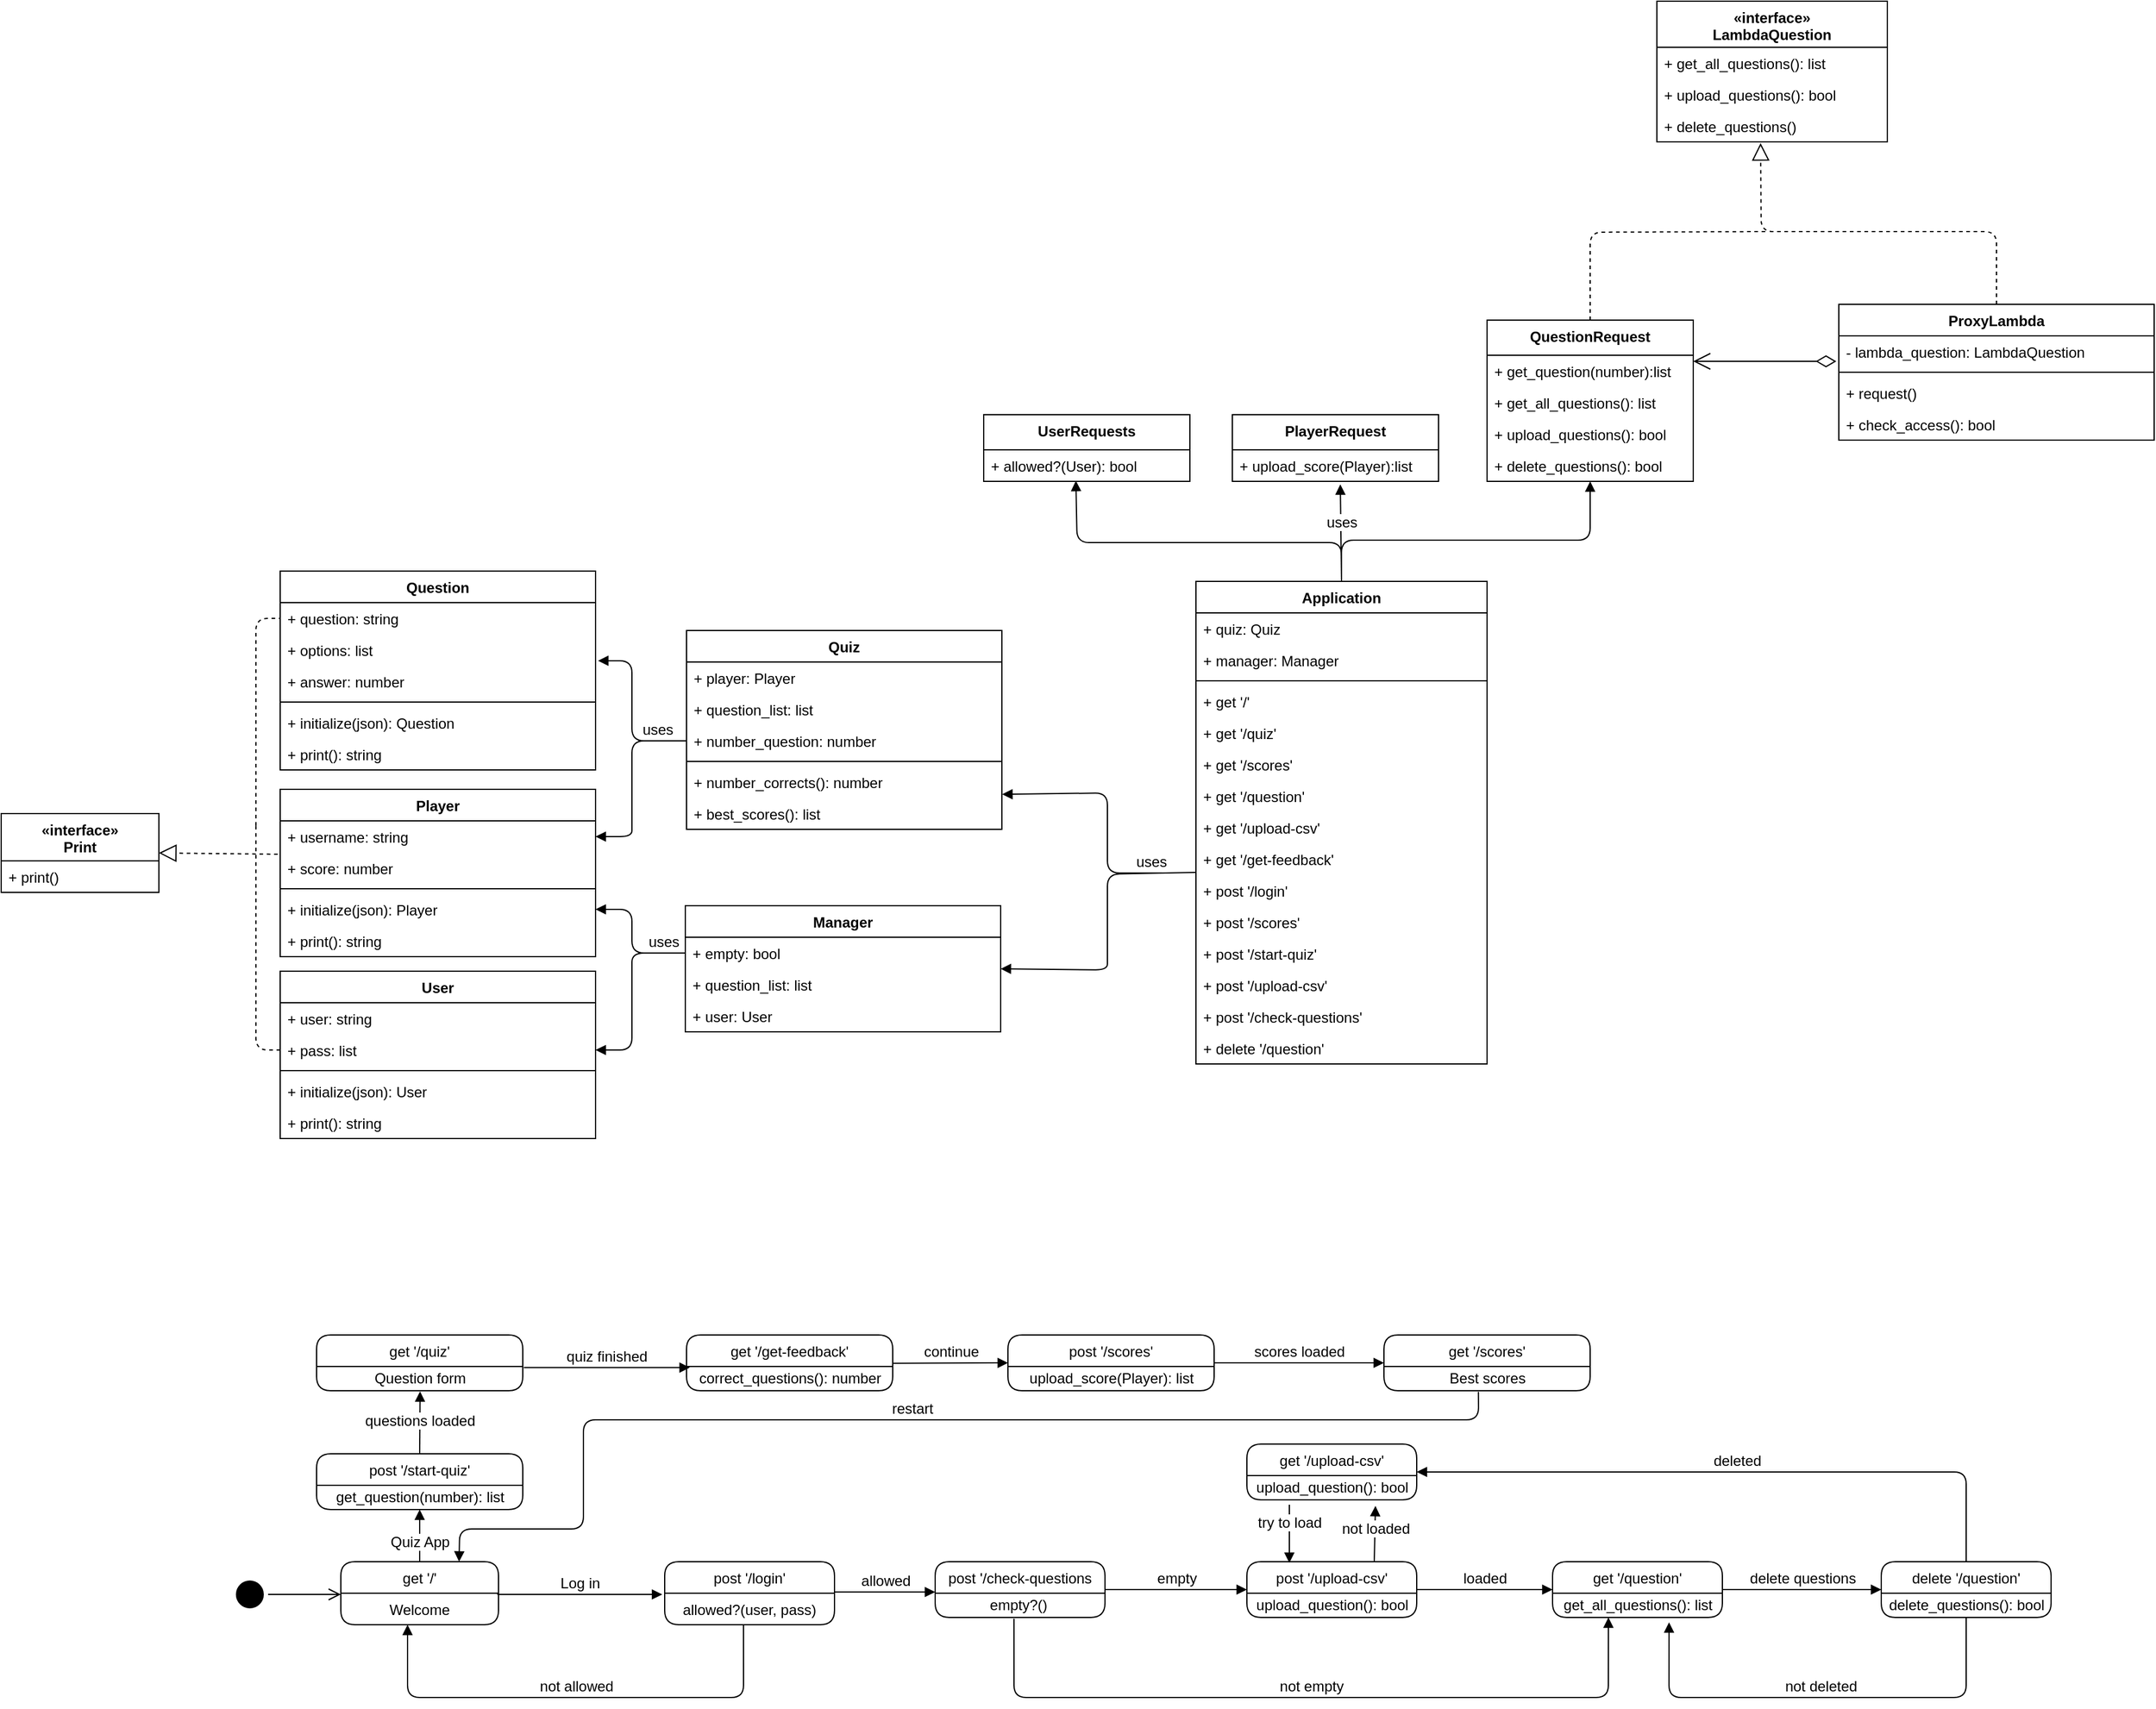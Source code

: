 <mxfile version="13.0.3" type="device"><diagram id="-_boFvUKUnsu9vp5mYl3" name="Page-1"><mxGraphModel dx="1106" dy="1886" grid="1" gridSize="10" guides="1" tooltips="1" connect="1" arrows="1" fold="1" page="1" pageScale="1" pageWidth="1700" pageHeight="1100" math="0" shadow="0"><root><mxCell id="0"/><mxCell id="1" parent="0"/><mxCell id="j40BBaO0-lSrnmw0AqtU-49" value="" style="endArrow=block;dashed=1;endFill=0;endSize=12;html=1;fontSize=12;exitX=-0.008;exitY=1.058;exitDx=0;exitDy=0;entryX=1;entryY=0.5;entryDx=0;entryDy=0;exitPerimeter=0;" parent="1" source="j40BBaO0-lSrnmw0AqtU-28" target="j40BBaO0-lSrnmw0AqtU-42" edge="1"><mxGeometry width="160" relative="1" as="geometry"><mxPoint x="585" y="200" as="sourcePoint"/><mxPoint x="745" y="200" as="targetPoint"/></mxGeometry></mxCell><mxCell id="j40BBaO0-lSrnmw0AqtU-50" value="" style="endArrow=none;dashed=1;html=1;fontSize=12;exitX=0;exitY=0.5;exitDx=0;exitDy=0;" parent="1" source="j40BBaO0-lSrnmw0AqtU-13" edge="1"><mxGeometry width="50" height="50" relative="1" as="geometry"><mxPoint x="410" y="600" as="sourcePoint"/><mxPoint x="410" y="390" as="targetPoint"/><Array as="points"><mxPoint x="410" y="575"/><mxPoint x="410" y="539"/></Array></mxGeometry></mxCell><mxCell id="j40BBaO0-lSrnmw0AqtU-51" value="" style="endArrow=none;dashed=1;html=1;fontSize=12;entryX=0;entryY=0.5;entryDx=0;entryDy=0;" parent="1" target="j40BBaO0-lSrnmw0AqtU-3" edge="1"><mxGeometry width="50" height="50" relative="1" as="geometry"><mxPoint x="410" y="390" as="sourcePoint"/><mxPoint x="715" y="220" as="targetPoint"/><Array as="points"><mxPoint x="410" y="219"/></Array></mxGeometry></mxCell><mxCell id="j40BBaO0-lSrnmw0AqtU-63" value="" style="ellipse;html=1;shape=startState;fillColor=#000000;strokeColor=#000000;rounded=1;fontSize=12;" parent="1" vertex="1"><mxGeometry x="390" y="1009" width="30" height="30" as="geometry"/></mxCell><mxCell id="j40BBaO0-lSrnmw0AqtU-64" value="" style="edgeStyle=orthogonalEdgeStyle;html=1;verticalAlign=bottom;endArrow=open;endSize=8;strokeColor=#000000;fontSize=12;" parent="1" source="j40BBaO0-lSrnmw0AqtU-63" edge="1"><mxGeometry relative="1" as="geometry"><mxPoint x="480" y="1024" as="targetPoint"/></mxGeometry></mxCell><mxCell id="j40BBaO0-lSrnmw0AqtU-67" value="Log in" style="html=1;verticalAlign=bottom;endArrow=block;strokeColor=#000000;fontSize=12;entryX=0;entryY=0.5;entryDx=0;entryDy=0;exitX=0.992;exitY=0.038;exitDx=0;exitDy=0;exitPerimeter=0;" parent="1" source="j40BBaO0-lSrnmw0AqtU-117" edge="1"><mxGeometry width="80" relative="1" as="geometry"><mxPoint x="590" y="1024" as="sourcePoint"/><mxPoint x="745" y="1024" as="targetPoint"/></mxGeometry></mxCell><mxCell id="j40BBaO0-lSrnmw0AqtU-78" value="not allowed" style="html=1;verticalAlign=bottom;endArrow=block;strokeColor=#000000;fontSize=12;exitX=0.464;exitY=1;exitDx=0;exitDy=0;exitPerimeter=0;entryX=0.5;entryY=1;entryDx=0;entryDy=0;" parent="1" source="j40BBaO0-lSrnmw0AqtU-69" edge="1"><mxGeometry width="80" relative="1" as="geometry"><mxPoint x="790" y="1119" as="sourcePoint"/><mxPoint x="535" y="1049" as="targetPoint"/><Array as="points"><mxPoint x="812" y="1109"/><mxPoint x="535" y="1109"/></Array></mxGeometry></mxCell><mxCell id="j40BBaO0-lSrnmw0AqtU-81" value="empty" style="html=1;verticalAlign=bottom;endArrow=block;strokeColor=#000000;fontSize=12;exitX=1;exitY=0.5;exitDx=0;exitDy=0;entryX=0;entryY=0.5;entryDx=0;entryDy=0;" parent="1" source="j40BBaO0-lSrnmw0AqtU-72" target="j40BBaO0-lSrnmw0AqtU-79" edge="1"><mxGeometry width="80" relative="1" as="geometry"><mxPoint x="1057" y="1159" as="sourcePoint"/><mxPoint x="1137" y="1159" as="targetPoint"/></mxGeometry></mxCell><mxCell id="j40BBaO0-lSrnmw0AqtU-107" value="" style="endArrow=open;html=1;endSize=12;startArrow=diamondThin;startSize=14;startFill=0;edgeStyle=orthogonalEdgeStyle;align=left;verticalAlign=bottom;strokeColor=#000000;fontSize=12;exitX=-0.008;exitY=0.808;exitDx=0;exitDy=0;exitPerimeter=0;" parent="1" source="j40BBaO0-lSrnmw0AqtU-109" edge="1"><mxGeometry x="-1" y="3" relative="1" as="geometry"><mxPoint x="1746.04" y="8.01" as="sourcePoint"/><mxPoint x="1595" y="7" as="targetPoint"/></mxGeometry></mxCell><mxCell id="j40BBaO0-lSrnmw0AqtU-113" value="" style="endArrow=block;dashed=1;endFill=0;endSize=12;html=1;strokeColor=#000000;fontSize=12;exitX=0.5;exitY=0;exitDx=0;exitDy=0;entryX=0.45;entryY=1.038;entryDx=0;entryDy=0;entryPerimeter=0;" parent="1" source="j40BBaO0-lSrnmw0AqtU-108" target="j40BBaO0-lSrnmw0AqtU-88" edge="1"><mxGeometry width="160" relative="1" as="geometry"><mxPoint x="1595" y="-170" as="sourcePoint"/><mxPoint x="1755" y="-170" as="targetPoint"/><Array as="points"><mxPoint x="1845" y="-100"/><mxPoint x="1651" y="-100"/></Array></mxGeometry></mxCell><mxCell id="j40BBaO0-lSrnmw0AqtU-114" value="" style="endArrow=none;dashed=1;html=1;strokeColor=#000000;fontSize=12;exitX=0.5;exitY=0;exitDx=0;exitDy=0;" parent="1" source="j40BBaO0-lSrnmw0AqtU-89" edge="1"><mxGeometry width="50" height="50" relative="1" as="geometry"><mxPoint x="1495" y="-46.5" as="sourcePoint"/><mxPoint x="1655" y="-100" as="targetPoint"/><Array as="points"><mxPoint x="1510" y="-99.5"/></Array></mxGeometry></mxCell><mxCell id="j40BBaO0-lSrnmw0AqtU-123" value="loaded" style="html=1;verticalAlign=bottom;endArrow=block;strokeColor=#000000;fontSize=12;exitX=1;exitY=0.5;exitDx=0;exitDy=0;entryX=0;entryY=0.5;entryDx=0;entryDy=0;" parent="1" source="j40BBaO0-lSrnmw0AqtU-79" target="j40BBaO0-lSrnmw0AqtU-124" edge="1"><mxGeometry width="80" relative="1" as="geometry"><mxPoint x="1397" y="1029" as="sourcePoint"/><mxPoint x="1477" y="1024" as="targetPoint"/></mxGeometry></mxCell><mxCell id="j40BBaO0-lSrnmw0AqtU-126" value="not empty" style="html=1;verticalAlign=bottom;endArrow=block;strokeColor=#000000;fontSize=12;exitX=0.464;exitY=1.05;exitDx=0;exitDy=0;exitPerimeter=0;entryX=0.329;entryY=1;entryDx=0;entryDy=0;entryPerimeter=0;" parent="1" source="j40BBaO0-lSrnmw0AqtU-77" target="j40BBaO0-lSrnmw0AqtU-125" edge="1"><mxGeometry width="80" relative="1" as="geometry"><mxPoint x="1117" y="1149" as="sourcePoint"/><mxPoint x="1197" y="1149" as="targetPoint"/><Array as="points"><mxPoint x="1035" y="1109"/><mxPoint x="1525" y="1109"/></Array></mxGeometry></mxCell><mxCell id="j40BBaO0-lSrnmw0AqtU-131" value="not loaded" style="html=1;verticalAlign=bottom;endArrow=block;strokeColor=#000000;fontSize=12;exitX=0.75;exitY=0;exitDx=0;exitDy=0;entryX=0.757;entryY=1.2;entryDx=0;entryDy=0;entryPerimeter=0;" parent="1" source="j40BBaO0-lSrnmw0AqtU-79" edge="1"><mxGeometry x="-0.217" y="-1" width="80" relative="1" as="geometry"><mxPoint x="1380" y="969" as="sourcePoint"/><mxPoint x="1332.98" y="951" as="targetPoint"/><mxPoint as="offset"/></mxGeometry></mxCell><mxCell id="j40BBaO0-lSrnmw0AqtU-132" value="try to load" style="html=1;verticalAlign=bottom;endArrow=block;strokeColor=#000000;fontSize=12;entryX=0.25;entryY=0;entryDx=0;entryDy=0;" parent="1" edge="1"><mxGeometry width="80" relative="1" as="geometry"><mxPoint x="1262" y="950" as="sourcePoint"/><mxPoint x="1262" y="998" as="targetPoint"/></mxGeometry></mxCell><mxCell id="j40BBaO0-lSrnmw0AqtU-135" value="delete questions" style="html=1;verticalAlign=bottom;endArrow=block;strokeColor=#000000;fontSize=12;exitX=1;exitY=0.5;exitDx=0;exitDy=0;entryX=0;entryY=0.5;entryDx=0;entryDy=0;" parent="1" source="j40BBaO0-lSrnmw0AqtU-124" target="j40BBaO0-lSrnmw0AqtU-133" edge="1"><mxGeometry width="80" relative="1" as="geometry"><mxPoint x="1680" y="1159" as="sourcePoint"/><mxPoint x="1670" y="1009" as="targetPoint"/></mxGeometry></mxCell><mxCell id="j40BBaO0-lSrnmw0AqtU-136" value="deleted" style="html=1;verticalAlign=bottom;endArrow=block;strokeColor=#000000;fontSize=12;exitX=0.5;exitY=0;exitDx=0;exitDy=0;entryX=1;entryY=0.5;entryDx=0;entryDy=0;" parent="1" source="j40BBaO0-lSrnmw0AqtU-133" target="j40BBaO0-lSrnmw0AqtU-128" edge="1"><mxGeometry width="80" relative="1" as="geometry"><mxPoint x="1830" y="570" as="sourcePoint"/><mxPoint x="1910" y="570" as="targetPoint"/><Array as="points"><mxPoint x="1820" y="923"/></Array></mxGeometry></mxCell><mxCell id="j40BBaO0-lSrnmw0AqtU-137" value="not deleted" style="html=1;verticalAlign=bottom;endArrow=block;strokeColor=#000000;fontSize=12;exitX=0.5;exitY=1;exitDx=0;exitDy=0;exitPerimeter=0;entryX=0.686;entryY=1.2;entryDx=0;entryDy=0;entryPerimeter=0;" parent="1" source="j40BBaO0-lSrnmw0AqtU-134" target="j40BBaO0-lSrnmw0AqtU-125" edge="1"><mxGeometry width="80" relative="1" as="geometry"><mxPoint x="1790" y="1109" as="sourcePoint"/><mxPoint x="1575" y="1059" as="targetPoint"/><Array as="points"><mxPoint x="1820" y="1109"/><mxPoint x="1575" y="1109"/></Array></mxGeometry></mxCell><mxCell id="j40BBaO0-lSrnmw0AqtU-146" value="Quiz App" style="html=1;verticalAlign=bottom;endArrow=block;strokeColor=#000000;fontSize=12;exitX=0.5;exitY=0;exitDx=0;exitDy=0;" parent="1" source="j40BBaO0-lSrnmw0AqtU-115" target="j40BBaO0-lSrnmw0AqtU-145" edge="1"><mxGeometry x="-0.674" width="80" relative="1" as="geometry"><mxPoint x="790" y="950" as="sourcePoint"/><mxPoint x="870" y="950" as="targetPoint"/><mxPoint as="offset"/></mxGeometry></mxCell><mxCell id="j40BBaO0-lSrnmw0AqtU-149" value="questions loaded" style="html=1;verticalAlign=bottom;endArrow=block;strokeColor=#000000;fontSize=12;exitX=0.5;exitY=0;exitDx=0;exitDy=0;entryX=0.502;entryY=1.027;entryDx=0;entryDy=0;entryPerimeter=0;" parent="1" source="j40BBaO0-lSrnmw0AqtU-138" target="j40BBaO0-lSrnmw0AqtU-148" edge="1"><mxGeometry x="-0.3" width="80" relative="1" as="geometry"><mxPoint x="555" y="1007" as="sourcePoint"/><mxPoint x="555" y="964" as="targetPoint"/><mxPoint as="offset"/></mxGeometry></mxCell><mxCell id="j40BBaO0-lSrnmw0AqtU-152" value="quiz finished" style="html=1;verticalAlign=bottom;endArrow=block;strokeColor=#000000;fontSize=12;exitX=1.005;exitY=0.044;exitDx=0;exitDy=0;exitPerimeter=0;entryX=0.016;entryY=0.044;entryDx=0;entryDy=0;entryPerimeter=0;" parent="1" source="j40BBaO0-lSrnmw0AqtU-148" target="j40BBaO0-lSrnmw0AqtU-151" edge="1"><mxGeometry width="80" relative="1" as="geometry"><mxPoint x="670" y="710" as="sourcePoint"/><mxPoint x="690" y="837" as="targetPoint"/></mxGeometry></mxCell><mxCell id="j40BBaO0-lSrnmw0AqtU-156" value="continue" style="html=1;verticalAlign=bottom;endArrow=block;strokeColor=#000000;fontSize=12;exitX=1.003;exitY=-0.132;exitDx=0;exitDy=0;exitPerimeter=0;entryX=0;entryY=0.5;entryDx=0;entryDy=0;" parent="1" source="j40BBaO0-lSrnmw0AqtU-151" target="j40BBaO0-lSrnmw0AqtU-154" edge="1"><mxGeometry width="80" relative="1" as="geometry"><mxPoint x="980" y="760" as="sourcePoint"/><mxPoint x="1060" y="760" as="targetPoint"/></mxGeometry></mxCell><mxCell id="j40BBaO0-lSrnmw0AqtU-160" value="scores loaded" style="html=1;verticalAlign=bottom;endArrow=block;strokeColor=#000000;fontSize=12;exitX=1;exitY=0.5;exitDx=0;exitDy=0;entryX=0;entryY=0.5;entryDx=0;entryDy=0;" parent="1" source="j40BBaO0-lSrnmw0AqtU-154" target="j40BBaO0-lSrnmw0AqtU-158" edge="1"><mxGeometry width="80" relative="1" as="geometry"><mxPoint x="1230" y="800" as="sourcePoint"/><mxPoint x="1310" y="800" as="targetPoint"/></mxGeometry></mxCell><mxCell id="j40BBaO0-lSrnmw0AqtU-161" value="restart" style="html=1;verticalAlign=bottom;endArrow=block;strokeColor=#000000;fontSize=12;entryX=0.75;entryY=0;entryDx=0;entryDy=0;exitX=0.458;exitY=1.044;exitDx=0;exitDy=0;exitPerimeter=0;" parent="1" source="j40BBaO0-lSrnmw0AqtU-159" target="j40BBaO0-lSrnmw0AqtU-115" edge="1"><mxGeometry width="80" relative="1" as="geometry"><mxPoint x="770" y="920" as="sourcePoint"/><mxPoint x="850" y="920" as="targetPoint"/><Array as="points"><mxPoint x="1418" y="880"/><mxPoint x="680" y="880"/><mxPoint x="680" y="970"/><mxPoint x="578" y="970"/></Array></mxGeometry></mxCell><mxCell id="j40BBaO0-lSrnmw0AqtU-202" value="" style="html=1;verticalAlign=bottom;endArrow=block;strokeColor=#000000;fontSize=12;exitX=0;exitY=0.5;exitDx=0;exitDy=0;entryX=1.008;entryY=-0.154;entryDx=0;entryDy=0;entryPerimeter=0;" parent="1" target="j40BBaO0-lSrnmw0AqtU-7" edge="1"><mxGeometry width="80" relative="1" as="geometry"><mxPoint x="765" y="320" as="sourcePoint"/><mxPoint x="1320" y="480" as="targetPoint"/><Array as="points"><mxPoint x="720" y="320"/><mxPoint x="720" y="254"/></Array></mxGeometry></mxCell><mxCell id="j40BBaO0-lSrnmw0AqtU-203" value="uses" style="html=1;verticalAlign=bottom;endArrow=block;strokeColor=#000000;fontSize=12;entryX=1;entryY=0.5;entryDx=0;entryDy=0;exitX=0;exitY=0.5;exitDx=0;exitDy=0;" parent="1" target="j40BBaO0-lSrnmw0AqtU-28" edge="1"><mxGeometry x="-0.699" width="80" relative="1" as="geometry"><mxPoint x="765" y="320" as="sourcePoint"/><mxPoint x="770" y="620" as="targetPoint"/><Array as="points"><mxPoint x="720" y="320"/><mxPoint x="720" y="379"/><mxPoint x="720" y="399"/></Array><mxPoint x="-1" as="offset"/></mxGeometry></mxCell><mxCell id="j40BBaO0-lSrnmw0AqtU-204" value="uses" style="html=1;verticalAlign=bottom;endArrow=block;strokeColor=#000000;fontSize=12;exitX=0;exitY=0.5;exitDx=0;exitDy=0;entryX=1;entryY=0.5;entryDx=0;entryDy=0;" parent="1" source="j40BBaO0-lSrnmw0AqtU-197" target="j40BBaO0-lSrnmw0AqtU-31" edge="1"><mxGeometry x="-0.694" width="80" relative="1" as="geometry"><mxPoint x="680" y="620" as="sourcePoint"/><mxPoint x="760" y="620" as="targetPoint"/><Array as="points"><mxPoint x="720" y="495"/><mxPoint x="720" y="459"/></Array><mxPoint x="-1" as="offset"/></mxGeometry></mxCell><mxCell id="j40BBaO0-lSrnmw0AqtU-205" value="" style="html=1;verticalAlign=bottom;endArrow=block;strokeColor=#000000;fontSize=12;entryX=1;entryY=0.5;entryDx=0;entryDy=0;exitX=0;exitY=0.5;exitDx=0;exitDy=0;" parent="1" source="j40BBaO0-lSrnmw0AqtU-197" target="j40BBaO0-lSrnmw0AqtU-13" edge="1"><mxGeometry width="80" relative="1" as="geometry"><mxPoint x="780" y="500" as="sourcePoint"/><mxPoint x="860" y="640" as="targetPoint"/><Array as="points"><mxPoint x="720" y="495"/><mxPoint x="720" y="510"/><mxPoint x="720" y="539"/><mxPoint x="720" y="575"/></Array></mxGeometry></mxCell><mxCell id="j40BBaO0-lSrnmw0AqtU-68" value="post '/login'" style="swimlane;fontStyle=0;childLayout=stackLayout;horizontal=1;startSize=26;fillColor=none;horizontalStack=0;resizeParent=1;resizeParentMax=0;resizeLast=0;collapsible=1;marginBottom=0;rounded=1;strokeColor=#000000;fontSize=12;" parent="1" vertex="1"><mxGeometry x="747" y="997" width="140" height="52" as="geometry"/></mxCell><mxCell id="j40BBaO0-lSrnmw0AqtU-76" value="allowed" style="html=1;verticalAlign=bottom;endArrow=block;strokeColor=#000000;fontSize=12;" parent="j40BBaO0-lSrnmw0AqtU-68" edge="1"><mxGeometry width="80" relative="1" as="geometry"><mxPoint x="140" y="25" as="sourcePoint"/><mxPoint x="223" y="25" as="targetPoint"/></mxGeometry></mxCell><mxCell id="j40BBaO0-lSrnmw0AqtU-69" value="allowed?(user, pass)" style="text;strokeColor=none;fillColor=none;align=center;verticalAlign=top;spacingLeft=4;spacingRight=4;overflow=hidden;rotatable=0;points=[[0,0.5],[1,0.5]];portConstraint=eastwest;" parent="j40BBaO0-lSrnmw0AqtU-68" vertex="1"><mxGeometry y="26" width="140" height="26" as="geometry"/></mxCell><mxCell id="j40BBaO0-lSrnmw0AqtU-115" value="get '/'" style="swimlane;fontStyle=0;childLayout=stackLayout;horizontal=1;startSize=26;fillColor=none;horizontalStack=0;resizeParent=1;resizeParentMax=0;resizeLast=0;collapsible=1;marginBottom=0;rounded=1;strokeColor=#000000;fontSize=12;" parent="1" vertex="1"><mxGeometry x="480" y="997" width="130" height="52" as="geometry"/></mxCell><mxCell id="j40BBaO0-lSrnmw0AqtU-117" value="Welcome" style="text;strokeColor=none;fillColor=none;align=center;verticalAlign=top;spacingLeft=4;spacingRight=4;overflow=hidden;rotatable=0;points=[[0,0.5],[1,0.5]];portConstraint=eastwest;" parent="j40BBaO0-lSrnmw0AqtU-115" vertex="1"><mxGeometry y="26" width="130" height="26" as="geometry"/></mxCell><mxCell id="j40BBaO0-lSrnmw0AqtU-79" value="post '/upload-csv'" style="swimlane;fontStyle=0;childLayout=stackLayout;horizontal=1;startSize=26;fillColor=none;horizontalStack=0;resizeParent=1;resizeParentMax=0;resizeLast=0;collapsible=1;marginBottom=0;rounded=1;strokeColor=#000000;fontSize=12;" parent="1" vertex="1"><mxGeometry x="1227" y="997" width="140" height="46" as="geometry"/></mxCell><mxCell id="j40BBaO0-lSrnmw0AqtU-80" value="upload_question(): bool" style="text;html=1;align=center;verticalAlign=middle;resizable=0;points=[];autosize=1;fontSize=12;" parent="j40BBaO0-lSrnmw0AqtU-79" vertex="1"><mxGeometry y="26" width="140" height="20" as="geometry"/></mxCell><mxCell id="j40BBaO0-lSrnmw0AqtU-72" value="post '/check-questions" style="swimlane;fontStyle=0;childLayout=stackLayout;horizontal=1;startSize=26;fillColor=none;horizontalStack=0;resizeParent=1;resizeParentMax=0;resizeLast=0;collapsible=1;marginBottom=0;rounded=1;strokeColor=#000000;fontSize=12;" parent="1" vertex="1"><mxGeometry x="970" y="997" width="140" height="46" as="geometry"/></mxCell><mxCell id="j40BBaO0-lSrnmw0AqtU-77" value="empty?()&amp;nbsp;" style="text;html=1;align=center;verticalAlign=middle;resizable=0;points=[];autosize=1;fontSize=12;" parent="j40BBaO0-lSrnmw0AqtU-72" vertex="1"><mxGeometry y="26" width="140" height="20" as="geometry"/></mxCell><mxCell id="j40BBaO0-lSrnmw0AqtU-124" value="get '/question'" style="swimlane;fontStyle=0;childLayout=stackLayout;horizontal=1;startSize=26;fillColor=none;horizontalStack=0;resizeParent=1;resizeParentMax=0;resizeLast=0;collapsible=1;marginBottom=0;rounded=1;strokeColor=#000000;fontSize=12;" parent="1" vertex="1"><mxGeometry x="1479" y="997" width="140" height="46" as="geometry"/></mxCell><mxCell id="j40BBaO0-lSrnmw0AqtU-125" value="get_all_questions(): list" style="text;html=1;align=center;verticalAlign=middle;resizable=0;points=[];autosize=1;fontSize=12;" parent="j40BBaO0-lSrnmw0AqtU-124" vertex="1"><mxGeometry y="26" width="140" height="20" as="geometry"/></mxCell><mxCell id="j40BBaO0-lSrnmw0AqtU-133" value="delete '/question'" style="swimlane;fontStyle=0;childLayout=stackLayout;horizontal=1;startSize=26;fillColor=none;horizontalStack=0;resizeParent=1;resizeParentMax=0;resizeLast=0;collapsible=1;marginBottom=0;rounded=1;strokeColor=#000000;fontSize=12;" parent="1" vertex="1"><mxGeometry x="1750" y="997" width="140" height="46" as="geometry"/></mxCell><mxCell id="j40BBaO0-lSrnmw0AqtU-134" value="delete_questions(): bool" style="text;html=1;align=center;verticalAlign=middle;resizable=0;points=[];autosize=1;fontSize=12;" parent="j40BBaO0-lSrnmw0AqtU-133" vertex="1"><mxGeometry y="26" width="140" height="20" as="geometry"/></mxCell><mxCell id="j40BBaO0-lSrnmw0AqtU-128" value="get '/upload-csv'" style="swimlane;fontStyle=0;childLayout=stackLayout;horizontal=1;startSize=26;fillColor=none;horizontalStack=0;resizeParent=1;resizeParentMax=0;resizeLast=0;collapsible=1;marginBottom=0;rounded=1;strokeColor=#000000;fontSize=12;" parent="1" vertex="1"><mxGeometry x="1227" y="900" width="140" height="46" as="geometry"/></mxCell><mxCell id="j40BBaO0-lSrnmw0AqtU-129" value="upload_question(): bool" style="text;html=1;align=center;verticalAlign=middle;resizable=0;points=[];autosize=1;fontSize=12;" parent="j40BBaO0-lSrnmw0AqtU-128" vertex="1"><mxGeometry y="26" width="140" height="20" as="geometry"/></mxCell><mxCell id="j40BBaO0-lSrnmw0AqtU-138" value="post '/start-quiz'" style="swimlane;fontStyle=0;childLayout=stackLayout;horizontal=1;startSize=26;fillColor=none;horizontalStack=0;resizeParent=1;resizeParentMax=0;resizeLast=0;collapsible=1;marginBottom=0;rounded=1;strokeColor=#000000;fontSize=12;" parent="1" vertex="1"><mxGeometry x="460" y="908" width="170" height="46" as="geometry"/></mxCell><mxCell id="j40BBaO0-lSrnmw0AqtU-145" value="get_question(number): list" style="text;html=1;align=center;verticalAlign=middle;resizable=0;points=[];autosize=1;fontSize=12;" parent="j40BBaO0-lSrnmw0AqtU-138" vertex="1"><mxGeometry y="26" width="170" height="20" as="geometry"/></mxCell><mxCell id="j40BBaO0-lSrnmw0AqtU-147" value="get '/quiz'" style="swimlane;fontStyle=0;childLayout=stackLayout;horizontal=1;startSize=26;fillColor=none;horizontalStack=0;resizeParent=1;resizeParentMax=0;resizeLast=0;collapsible=1;marginBottom=0;rounded=1;strokeColor=#000000;fontSize=12;" parent="1" vertex="1"><mxGeometry x="460" y="810" width="170" height="46" as="geometry"/></mxCell><mxCell id="j40BBaO0-lSrnmw0AqtU-148" value="Question form" style="text;html=1;align=center;verticalAlign=middle;resizable=0;points=[];autosize=1;fontSize=12;" parent="j40BBaO0-lSrnmw0AqtU-147" vertex="1"><mxGeometry y="26" width="170" height="20" as="geometry"/></mxCell><mxCell id="j40BBaO0-lSrnmw0AqtU-150" value="get '/get-feedback'" style="swimlane;fontStyle=0;childLayout=stackLayout;horizontal=1;startSize=26;fillColor=none;horizontalStack=0;resizeParent=1;resizeParentMax=0;resizeLast=0;collapsible=1;marginBottom=0;rounded=1;strokeColor=#000000;fontSize=12;" parent="1" vertex="1"><mxGeometry x="765" y="810" width="170" height="46" as="geometry"/></mxCell><mxCell id="j40BBaO0-lSrnmw0AqtU-151" value="correct_questions(): number" style="text;html=1;align=center;verticalAlign=middle;resizable=0;points=[];autosize=1;fontSize=12;" parent="j40BBaO0-lSrnmw0AqtU-150" vertex="1"><mxGeometry y="26" width="170" height="20" as="geometry"/></mxCell><mxCell id="j40BBaO0-lSrnmw0AqtU-154" value="post '/scores'" style="swimlane;fontStyle=0;childLayout=stackLayout;horizontal=1;startSize=26;fillColor=none;horizontalStack=0;resizeParent=1;resizeParentMax=0;resizeLast=0;collapsible=1;marginBottom=0;rounded=1;strokeColor=#000000;fontSize=12;" parent="1" vertex="1"><mxGeometry x="1030" y="810" width="170" height="46" as="geometry"/></mxCell><mxCell id="j40BBaO0-lSrnmw0AqtU-155" value="upload_score(Player): list" style="text;html=1;align=center;verticalAlign=middle;resizable=0;points=[];autosize=1;fontSize=12;" parent="j40BBaO0-lSrnmw0AqtU-154" vertex="1"><mxGeometry y="26" width="170" height="20" as="geometry"/></mxCell><mxCell id="j40BBaO0-lSrnmw0AqtU-158" value="get '/scores'" style="swimlane;fontStyle=0;childLayout=stackLayout;horizontal=1;startSize=26;fillColor=none;horizontalStack=0;resizeParent=1;resizeParentMax=0;resizeLast=0;collapsible=1;marginBottom=0;rounded=1;strokeColor=#000000;fontSize=12;" parent="1" vertex="1"><mxGeometry x="1340" y="810" width="170" height="46" as="geometry"/></mxCell><mxCell id="j40BBaO0-lSrnmw0AqtU-159" value="Best scores" style="text;html=1;align=center;verticalAlign=middle;resizable=0;points=[];autosize=1;fontSize=12;" parent="j40BBaO0-lSrnmw0AqtU-158" vertex="1"><mxGeometry y="26" width="170" height="20" as="geometry"/></mxCell><mxCell id="j40BBaO0-lSrnmw0AqtU-243" value="uses" style="html=1;verticalAlign=bottom;endArrow=block;strokeColor=#000000;fontSize=12;exitX=0.5;exitY=0;exitDx=0;exitDy=0;" parent="1" source="j40BBaO0-lSrnmw0AqtU-213" edge="1"><mxGeometry width="80" relative="1" as="geometry"><mxPoint x="1540" y="444.5" as="sourcePoint"/><mxPoint x="1304" y="108.5" as="targetPoint"/></mxGeometry></mxCell><mxCell id="j40BBaO0-lSrnmw0AqtU-244" value="" style="html=1;verticalAlign=bottom;endArrow=block;strokeColor=#000000;fontSize=12;exitX=0.5;exitY=0;exitDx=0;exitDy=0;entryX=0.5;entryY=1;entryDx=0;entryDy=0;" parent="1" source="j40BBaO0-lSrnmw0AqtU-213" target="j40BBaO0-lSrnmw0AqtU-89" edge="1"><mxGeometry width="80" relative="1" as="geometry"><mxPoint x="1450" y="194.5" as="sourcePoint"/><mxPoint x="1530" y="194.5" as="targetPoint"/><Array as="points"><mxPoint x="1305" y="154.5"/><mxPoint x="1510" y="154.5"/></Array></mxGeometry></mxCell><mxCell id="j40BBaO0-lSrnmw0AqtU-245" value="" style="html=1;verticalAlign=bottom;endArrow=block;strokeColor=#000000;fontSize=12;exitX=0.5;exitY=0;exitDx=0;exitDy=0;" parent="1" edge="1"><mxGeometry width="80" relative="1" as="geometry"><mxPoint x="1305" y="190.5" as="sourcePoint"/><mxPoint x="1086" y="105.5" as="targetPoint"/><Array as="points"><mxPoint x="1305" y="156.5"/><mxPoint x="1087" y="156.5"/></Array></mxGeometry></mxCell><mxCell id="j40BBaO0-lSrnmw0AqtU-187" value="Quiz" style="swimlane;fontStyle=1;align=center;verticalAlign=top;childLayout=stackLayout;horizontal=1;startSize=26;horizontalStack=0;resizeParent=1;resizeParentMax=0;resizeLast=0;collapsible=1;marginBottom=0;fontSize=12;" parent="1" vertex="1"><mxGeometry x="765" y="229" width="260" height="164" as="geometry"/></mxCell><mxCell id="j40BBaO0-lSrnmw0AqtU-188" value="+ player: Player" style="text;strokeColor=none;fillColor=none;align=left;verticalAlign=top;spacingLeft=4;spacingRight=4;overflow=hidden;rotatable=0;points=[[0,0.5],[1,0.5]];portConstraint=eastwest;" parent="j40BBaO0-lSrnmw0AqtU-187" vertex="1"><mxGeometry y="26" width="260" height="26" as="geometry"/></mxCell><mxCell id="rGQMdn66XCc7cwlGyOhT-26" value="+ question_list: list" style="text;strokeColor=none;fillColor=none;align=left;verticalAlign=top;spacingLeft=4;spacingRight=4;overflow=hidden;rotatable=0;points=[[0,0.5],[1,0.5]];portConstraint=eastwest;" parent="j40BBaO0-lSrnmw0AqtU-187" vertex="1"><mxGeometry y="52" width="260" height="26" as="geometry"/></mxCell><mxCell id="j40BBaO0-lSrnmw0AqtU-189" value="+ number_question: number" style="text;strokeColor=none;fillColor=none;align=left;verticalAlign=top;spacingLeft=4;spacingRight=4;overflow=hidden;rotatable=0;points=[[0,0.5],[1,0.5]];portConstraint=eastwest;" parent="j40BBaO0-lSrnmw0AqtU-187" vertex="1"><mxGeometry y="78" width="260" height="26" as="geometry"/></mxCell><mxCell id="j40BBaO0-lSrnmw0AqtU-190" value="" style="line;strokeWidth=1;fillColor=none;align=left;verticalAlign=middle;spacingTop=-1;spacingLeft=3;spacingRight=3;rotatable=0;labelPosition=right;points=[];portConstraint=eastwest;" parent="j40BBaO0-lSrnmw0AqtU-187" vertex="1"><mxGeometry y="104" width="260" height="8" as="geometry"/></mxCell><mxCell id="j40BBaO0-lSrnmw0AqtU-191" value="+ number_corrects(): number" style="text;strokeColor=none;fillColor=none;align=left;verticalAlign=top;spacingLeft=4;spacingRight=4;overflow=hidden;rotatable=0;points=[[0,0.5],[1,0.5]];portConstraint=eastwest;" parent="j40BBaO0-lSrnmw0AqtU-187" vertex="1"><mxGeometry y="112" width="260" height="26" as="geometry"/></mxCell><mxCell id="rGQMdn66XCc7cwlGyOhT-5" value="+ best_scores(): list" style="text;strokeColor=none;fillColor=none;align=left;verticalAlign=top;spacingLeft=4;spacingRight=4;overflow=hidden;rotatable=0;points=[[0,0.5],[1,0.5]];portConstraint=eastwest;" parent="j40BBaO0-lSrnmw0AqtU-187" vertex="1"><mxGeometry y="138" width="260" height="26" as="geometry"/></mxCell><mxCell id="j40BBaO0-lSrnmw0AqtU-2" value="Question" style="swimlane;fontStyle=1;align=center;verticalAlign=top;childLayout=stackLayout;horizontal=1;startSize=26;horizontalStack=0;resizeParent=1;resizeParentMax=0;resizeLast=0;collapsible=1;marginBottom=0;fontSize=12;" parent="1" vertex="1"><mxGeometry x="430" y="180" width="260" height="164" as="geometry"/></mxCell><mxCell id="j40BBaO0-lSrnmw0AqtU-3" value="+ question: string&#10;" style="text;strokeColor=none;fillColor=none;align=left;verticalAlign=top;spacingLeft=4;spacingRight=4;overflow=hidden;rotatable=0;points=[[0,0.5],[1,0.5]];portConstraint=eastwest;" parent="j40BBaO0-lSrnmw0AqtU-2" vertex="1"><mxGeometry y="26" width="260" height="26" as="geometry"/></mxCell><mxCell id="j40BBaO0-lSrnmw0AqtU-6" value="+ options: list" style="text;strokeColor=none;fillColor=none;align=left;verticalAlign=top;spacingLeft=4;spacingRight=4;overflow=hidden;rotatable=0;points=[[0,0.5],[1,0.5]];portConstraint=eastwest;" parent="j40BBaO0-lSrnmw0AqtU-2" vertex="1"><mxGeometry y="52" width="260" height="26" as="geometry"/></mxCell><mxCell id="j40BBaO0-lSrnmw0AqtU-7" value="+ answer: number" style="text;strokeColor=none;fillColor=none;align=left;verticalAlign=top;spacingLeft=4;spacingRight=4;overflow=hidden;rotatable=0;points=[[0,0.5],[1,0.5]];portConstraint=eastwest;" parent="j40BBaO0-lSrnmw0AqtU-2" vertex="1"><mxGeometry y="78" width="260" height="26" as="geometry"/></mxCell><mxCell id="j40BBaO0-lSrnmw0AqtU-4" value="" style="line;strokeWidth=1;fillColor=none;align=left;verticalAlign=middle;spacingTop=-1;spacingLeft=3;spacingRight=3;rotatable=0;labelPosition=right;points=[];portConstraint=eastwest;" parent="j40BBaO0-lSrnmw0AqtU-2" vertex="1"><mxGeometry y="104" width="260" height="8" as="geometry"/></mxCell><mxCell id="rGQMdn66XCc7cwlGyOhT-1" value="+ initialize(json): Question" style="text;strokeColor=none;fillColor=none;align=left;verticalAlign=top;spacingLeft=4;spacingRight=4;overflow=hidden;rotatable=0;points=[[0,0.5],[1,0.5]];portConstraint=eastwest;" parent="j40BBaO0-lSrnmw0AqtU-2" vertex="1"><mxGeometry y="112" width="260" height="26" as="geometry"/></mxCell><mxCell id="j40BBaO0-lSrnmw0AqtU-5" value="+ print(): string" style="text;strokeColor=none;fillColor=none;align=left;verticalAlign=top;spacingLeft=4;spacingRight=4;overflow=hidden;rotatable=0;points=[[0,0.5],[1,0.5]];portConstraint=eastwest;" parent="j40BBaO0-lSrnmw0AqtU-2" vertex="1"><mxGeometry y="138" width="260" height="26" as="geometry"/></mxCell><mxCell id="j40BBaO0-lSrnmw0AqtU-11" value="User" style="swimlane;fontStyle=1;align=center;verticalAlign=top;childLayout=stackLayout;horizontal=1;startSize=26;horizontalStack=0;resizeParent=1;resizeParentMax=0;resizeLast=0;collapsible=1;marginBottom=0;fontSize=12;" parent="1" vertex="1"><mxGeometry x="430" y="510" width="260" height="138" as="geometry"/></mxCell><mxCell id="j40BBaO0-lSrnmw0AqtU-12" value="+ user: string&#10;" style="text;strokeColor=none;fillColor=none;align=left;verticalAlign=top;spacingLeft=4;spacingRight=4;overflow=hidden;rotatable=0;points=[[0,0.5],[1,0.5]];portConstraint=eastwest;" parent="j40BBaO0-lSrnmw0AqtU-11" vertex="1"><mxGeometry y="26" width="260" height="26" as="geometry"/></mxCell><mxCell id="j40BBaO0-lSrnmw0AqtU-13" value="+ pass: list" style="text;strokeColor=none;fillColor=none;align=left;verticalAlign=top;spacingLeft=4;spacingRight=4;overflow=hidden;rotatable=0;points=[[0,0.5],[1,0.5]];portConstraint=eastwest;" parent="j40BBaO0-lSrnmw0AqtU-11" vertex="1"><mxGeometry y="52" width="260" height="26" as="geometry"/></mxCell><mxCell id="j40BBaO0-lSrnmw0AqtU-15" value="" style="line;strokeWidth=1;fillColor=none;align=left;verticalAlign=middle;spacingTop=-1;spacingLeft=3;spacingRight=3;rotatable=0;labelPosition=right;points=[];portConstraint=eastwest;" parent="j40BBaO0-lSrnmw0AqtU-11" vertex="1"><mxGeometry y="78" width="260" height="8" as="geometry"/></mxCell><mxCell id="j40BBaO0-lSrnmw0AqtU-16" value="+ initialize(json): User" style="text;strokeColor=none;fillColor=none;align=left;verticalAlign=top;spacingLeft=4;spacingRight=4;overflow=hidden;rotatable=0;points=[[0,0.5],[1,0.5]];portConstraint=eastwest;" parent="j40BBaO0-lSrnmw0AqtU-11" vertex="1"><mxGeometry y="86" width="260" height="26" as="geometry"/></mxCell><mxCell id="rGQMdn66XCc7cwlGyOhT-3" value="+ print(): string" style="text;strokeColor=none;fillColor=none;align=left;verticalAlign=top;spacingLeft=4;spacingRight=4;overflow=hidden;rotatable=0;points=[[0,0.5],[1,0.5]];portConstraint=eastwest;" parent="j40BBaO0-lSrnmw0AqtU-11" vertex="1"><mxGeometry y="112" width="260" height="26" as="geometry"/></mxCell><mxCell id="j40BBaO0-lSrnmw0AqtU-27" value="Player" style="swimlane;fontStyle=1;align=center;verticalAlign=top;childLayout=stackLayout;horizontal=1;startSize=26;horizontalStack=0;resizeParent=1;resizeParentMax=0;resizeLast=0;collapsible=1;marginBottom=0;fontSize=12;" parent="1" vertex="1"><mxGeometry x="430" y="360" width="260" height="138" as="geometry"/></mxCell><mxCell id="j40BBaO0-lSrnmw0AqtU-28" value="+ username: string&#10;" style="text;strokeColor=none;fillColor=none;align=left;verticalAlign=top;spacingLeft=4;spacingRight=4;overflow=hidden;rotatable=0;points=[[0,0.5],[1,0.5]];portConstraint=eastwest;" parent="j40BBaO0-lSrnmw0AqtU-27" vertex="1"><mxGeometry y="26" width="260" height="26" as="geometry"/></mxCell><mxCell id="j40BBaO0-lSrnmw0AqtU-29" value="+ score: number" style="text;strokeColor=none;fillColor=none;align=left;verticalAlign=top;spacingLeft=4;spacingRight=4;overflow=hidden;rotatable=0;points=[[0,0.5],[1,0.5]];portConstraint=eastwest;" parent="j40BBaO0-lSrnmw0AqtU-27" vertex="1"><mxGeometry y="52" width="260" height="26" as="geometry"/></mxCell><mxCell id="j40BBaO0-lSrnmw0AqtU-30" value="" style="line;strokeWidth=1;fillColor=none;align=left;verticalAlign=middle;spacingTop=-1;spacingLeft=3;spacingRight=3;rotatable=0;labelPosition=right;points=[];portConstraint=eastwest;" parent="j40BBaO0-lSrnmw0AqtU-27" vertex="1"><mxGeometry y="78" width="260" height="8" as="geometry"/></mxCell><mxCell id="j40BBaO0-lSrnmw0AqtU-31" value="+ initialize(json): Player" style="text;strokeColor=none;fillColor=none;align=left;verticalAlign=top;spacingLeft=4;spacingRight=4;overflow=hidden;rotatable=0;points=[[0,0.5],[1,0.5]];portConstraint=eastwest;" parent="j40BBaO0-lSrnmw0AqtU-27" vertex="1"><mxGeometry y="86" width="260" height="26" as="geometry"/></mxCell><mxCell id="rGQMdn66XCc7cwlGyOhT-2" value="+ print(): string" style="text;strokeColor=none;fillColor=none;align=left;verticalAlign=top;spacingLeft=4;spacingRight=4;overflow=hidden;rotatable=0;points=[[0,0.5],[1,0.5]];portConstraint=eastwest;" parent="j40BBaO0-lSrnmw0AqtU-27" vertex="1"><mxGeometry y="112" width="260" height="26" as="geometry"/></mxCell><mxCell id="j40BBaO0-lSrnmw0AqtU-42" value="«interface»&#10;Print" style="swimlane;fontStyle=1;align=center;verticalAlign=top;childLayout=stackLayout;horizontal=1;startSize=39;horizontalStack=0;resizeParent=1;resizeParentMax=0;resizeLast=0;collapsible=1;marginBottom=0;fontSize=12;" parent="1" vertex="1"><mxGeometry x="200" y="380" width="130" height="65" as="geometry"/></mxCell><mxCell id="j40BBaO0-lSrnmw0AqtU-43" value="+ print()" style="text;strokeColor=none;fillColor=none;align=left;verticalAlign=top;spacingLeft=4;spacingRight=4;overflow=hidden;rotatable=0;points=[[0,0.5],[1,0.5]];portConstraint=eastwest;" parent="j40BBaO0-lSrnmw0AqtU-42" vertex="1"><mxGeometry y="39" width="130" height="26" as="geometry"/></mxCell><mxCell id="j40BBaO0-lSrnmw0AqtU-195" value="Manager" style="swimlane;fontStyle=1;align=center;verticalAlign=top;childLayout=stackLayout;horizontal=1;startSize=26;horizontalStack=0;resizeParent=1;resizeParentMax=0;resizeLast=0;collapsible=1;marginBottom=0;fontSize=12;" parent="1" vertex="1"><mxGeometry x="764" y="456" width="260" height="104" as="geometry"/></mxCell><mxCell id="j40BBaO0-lSrnmw0AqtU-197" value="+ empty: bool" style="text;strokeColor=none;fillColor=none;align=left;verticalAlign=top;spacingLeft=4;spacingRight=4;overflow=hidden;rotatable=0;points=[[0,0.5],[1,0.5]];portConstraint=eastwest;" parent="j40BBaO0-lSrnmw0AqtU-195" vertex="1"><mxGeometry y="26" width="260" height="26" as="geometry"/></mxCell><mxCell id="rGQMdn66XCc7cwlGyOhT-27" value="+ question_list: list" style="text;strokeColor=none;fillColor=none;align=left;verticalAlign=top;spacingLeft=4;spacingRight=4;overflow=hidden;rotatable=0;points=[[0,0.5],[1,0.5]];portConstraint=eastwest;" parent="j40BBaO0-lSrnmw0AqtU-195" vertex="1"><mxGeometry y="52" width="260" height="26" as="geometry"/></mxCell><mxCell id="j40BBaO0-lSrnmw0AqtU-198" value="+ user: User" style="text;strokeColor=none;fillColor=none;align=left;verticalAlign=top;spacingLeft=4;spacingRight=4;overflow=hidden;rotatable=0;points=[[0,0.5],[1,0.5]];portConstraint=eastwest;" parent="j40BBaO0-lSrnmw0AqtU-195" vertex="1"><mxGeometry y="78" width="260" height="26" as="geometry"/></mxCell><mxCell id="j40BBaO0-lSrnmw0AqtU-213" value="Application" style="swimlane;fontStyle=1;align=center;verticalAlign=top;childLayout=stackLayout;horizontal=1;startSize=26;horizontalStack=0;resizeParent=1;resizeParentMax=0;resizeLast=0;collapsible=1;marginBottom=0;fontSize=12;" parent="1" vertex="1"><mxGeometry x="1185" y="188.5" width="240" height="398" as="geometry"/></mxCell><mxCell id="j40BBaO0-lSrnmw0AqtU-215" value="+ quiz: Quiz" style="text;strokeColor=none;fillColor=none;align=left;verticalAlign=top;spacingLeft=4;spacingRight=4;overflow=hidden;rotatable=0;points=[[0,0.5],[1,0.5]];portConstraint=eastwest;" parent="j40BBaO0-lSrnmw0AqtU-213" vertex="1"><mxGeometry y="26" width="240" height="26" as="geometry"/></mxCell><mxCell id="j40BBaO0-lSrnmw0AqtU-216" value="+ manager: Manager" style="text;strokeColor=none;fillColor=none;align=left;verticalAlign=top;spacingLeft=4;spacingRight=4;overflow=hidden;rotatable=0;points=[[0,0.5],[1,0.5]];portConstraint=eastwest;" parent="j40BBaO0-lSrnmw0AqtU-213" vertex="1"><mxGeometry y="52" width="240" height="26" as="geometry"/></mxCell><mxCell id="j40BBaO0-lSrnmw0AqtU-217" value="" style="line;strokeWidth=1;fillColor=none;align=left;verticalAlign=middle;spacingTop=-1;spacingLeft=3;spacingRight=3;rotatable=0;labelPosition=right;points=[];portConstraint=eastwest;" parent="j40BBaO0-lSrnmw0AqtU-213" vertex="1"><mxGeometry y="78" width="240" height="8" as="geometry"/></mxCell><mxCell id="j40BBaO0-lSrnmw0AqtU-218" value="+ get '/'" style="text;strokeColor=none;fillColor=none;align=left;verticalAlign=top;spacingLeft=4;spacingRight=4;overflow=hidden;rotatable=0;points=[[0,0.5],[1,0.5]];portConstraint=eastwest;" parent="j40BBaO0-lSrnmw0AqtU-213" vertex="1"><mxGeometry y="86" width="240" height="26" as="geometry"/></mxCell><mxCell id="j40BBaO0-lSrnmw0AqtU-231" value="+ get '/quiz'" style="text;strokeColor=none;fillColor=none;align=left;verticalAlign=top;spacingLeft=4;spacingRight=4;overflow=hidden;rotatable=0;points=[[0,0.5],[1,0.5]];portConstraint=eastwest;" parent="j40BBaO0-lSrnmw0AqtU-213" vertex="1"><mxGeometry y="112" width="240" height="26" as="geometry"/></mxCell><mxCell id="j40BBaO0-lSrnmw0AqtU-227" value="+ get '/scores'" style="text;strokeColor=none;fillColor=none;align=left;verticalAlign=top;spacingLeft=4;spacingRight=4;overflow=hidden;rotatable=0;points=[[0,0.5],[1,0.5]];portConstraint=eastwest;" parent="j40BBaO0-lSrnmw0AqtU-213" vertex="1"><mxGeometry y="138" width="240" height="26" as="geometry"/></mxCell><mxCell id="j40BBaO0-lSrnmw0AqtU-225" value="+ get '/question'" style="text;strokeColor=none;fillColor=none;align=left;verticalAlign=top;spacingLeft=4;spacingRight=4;overflow=hidden;rotatable=0;points=[[0,0.5],[1,0.5]];portConstraint=eastwest;" parent="j40BBaO0-lSrnmw0AqtU-213" vertex="1"><mxGeometry y="164" width="240" height="26" as="geometry"/></mxCell><mxCell id="j40BBaO0-lSrnmw0AqtU-229" value="+ get '/upload-csv'" style="text;strokeColor=none;fillColor=none;align=left;verticalAlign=top;spacingLeft=4;spacingRight=4;overflow=hidden;rotatable=0;points=[[0,0.5],[1,0.5]];portConstraint=eastwest;" parent="j40BBaO0-lSrnmw0AqtU-213" vertex="1"><mxGeometry y="190" width="240" height="26" as="geometry"/></mxCell><mxCell id="j40BBaO0-lSrnmw0AqtU-230" value="+ get '/get-feedback'" style="text;strokeColor=none;fillColor=none;align=left;verticalAlign=top;spacingLeft=4;spacingRight=4;overflow=hidden;rotatable=0;points=[[0,0.5],[1,0.5]];portConstraint=eastwest;" parent="j40BBaO0-lSrnmw0AqtU-213" vertex="1"><mxGeometry y="216" width="240" height="26" as="geometry"/></mxCell><mxCell id="j40BBaO0-lSrnmw0AqtU-219" value="+ post '/login'" style="text;strokeColor=none;fillColor=none;align=left;verticalAlign=top;spacingLeft=4;spacingRight=4;overflow=hidden;rotatable=0;points=[[0,0.5],[1,0.5]];portConstraint=eastwest;" parent="j40BBaO0-lSrnmw0AqtU-213" vertex="1"><mxGeometry y="242" width="240" height="26" as="geometry"/></mxCell><mxCell id="j40BBaO0-lSrnmw0AqtU-228" value="+ post '/scores'" style="text;strokeColor=none;fillColor=none;align=left;verticalAlign=top;spacingLeft=4;spacingRight=4;overflow=hidden;rotatable=0;points=[[0,0.5],[1,0.5]];portConstraint=eastwest;" parent="j40BBaO0-lSrnmw0AqtU-213" vertex="1"><mxGeometry y="268" width="240" height="26" as="geometry"/></mxCell><mxCell id="j40BBaO0-lSrnmw0AqtU-237" value="+ post '/start-quiz'" style="text;strokeColor=none;fillColor=none;align=left;verticalAlign=top;spacingLeft=4;spacingRight=4;overflow=hidden;rotatable=0;points=[[0,0.5],[1,0.5]];portConstraint=eastwest;" parent="j40BBaO0-lSrnmw0AqtU-213" vertex="1"><mxGeometry y="294" width="240" height="26" as="geometry"/></mxCell><mxCell id="j40BBaO0-lSrnmw0AqtU-236" value="+ post '/upload-csv'" style="text;strokeColor=none;fillColor=none;align=left;verticalAlign=top;spacingLeft=4;spacingRight=4;overflow=hidden;rotatable=0;points=[[0,0.5],[1,0.5]];portConstraint=eastwest;" parent="j40BBaO0-lSrnmw0AqtU-213" vertex="1"><mxGeometry y="320" width="240" height="26" as="geometry"/></mxCell><mxCell id="j40BBaO0-lSrnmw0AqtU-223" value="+ post '/check-questions'" style="text;strokeColor=none;fillColor=none;align=left;verticalAlign=top;spacingLeft=4;spacingRight=4;overflow=hidden;rotatable=0;points=[[0,0.5],[1,0.5]];portConstraint=eastwest;" parent="j40BBaO0-lSrnmw0AqtU-213" vertex="1"><mxGeometry y="346" width="240" height="26" as="geometry"/></mxCell><mxCell id="j40BBaO0-lSrnmw0AqtU-226" value="+ delete '/question'" style="text;strokeColor=none;fillColor=none;align=left;verticalAlign=top;spacingLeft=4;spacingRight=4;overflow=hidden;rotatable=0;points=[[0,0.5],[1,0.5]];portConstraint=eastwest;" parent="j40BBaO0-lSrnmw0AqtU-213" vertex="1"><mxGeometry y="372" width="240" height="26" as="geometry"/></mxCell><mxCell id="j40BBaO0-lSrnmw0AqtU-82" value="«interface»&#10;LambdaQuestion" style="swimlane;fontStyle=1;align=center;verticalAlign=top;childLayout=stackLayout;horizontal=1;startSize=38;horizontalStack=0;resizeParent=1;resizeParentMax=0;resizeLast=0;collapsible=1;marginBottom=0;fontSize=12;" parent="1" vertex="1"><mxGeometry x="1565" y="-290" width="190" height="116" as="geometry"/></mxCell><mxCell id="j40BBaO0-lSrnmw0AqtU-143" value="+ get_all_questions(): list" style="text;strokeColor=none;fillColor=none;align=left;verticalAlign=top;spacingLeft=4;spacingRight=4;overflow=hidden;rotatable=0;points=[[0,0.5],[1,0.5]];portConstraint=eastwest;" parent="j40BBaO0-lSrnmw0AqtU-82" vertex="1"><mxGeometry y="38" width="190" height="26" as="geometry"/></mxCell><mxCell id="j40BBaO0-lSrnmw0AqtU-141" value="+ upload_questions(): bool" style="text;strokeColor=none;fillColor=none;align=left;verticalAlign=top;spacingLeft=4;spacingRight=4;overflow=hidden;rotatable=0;points=[[0,0.5],[1,0.5]];portConstraint=eastwest;" parent="j40BBaO0-lSrnmw0AqtU-82" vertex="1"><mxGeometry y="64" width="190" height="26" as="geometry"/></mxCell><mxCell id="j40BBaO0-lSrnmw0AqtU-88" value="+ delete_questions()" style="text;strokeColor=none;fillColor=none;align=left;verticalAlign=top;spacingLeft=4;spacingRight=4;overflow=hidden;rotatable=0;points=[[0,0.5],[1,0.5]];portConstraint=eastwest;" parent="j40BBaO0-lSrnmw0AqtU-82" vertex="1"><mxGeometry y="90" width="190" height="26" as="geometry"/></mxCell><mxCell id="j40BBaO0-lSrnmw0AqtU-108" value="ProxyLambda" style="swimlane;fontStyle=1;align=center;verticalAlign=top;childLayout=stackLayout;horizontal=1;startSize=26;horizontalStack=0;resizeParent=1;resizeParentMax=0;resizeLast=0;collapsible=1;marginBottom=0;fontSize=12;" parent="1" vertex="1"><mxGeometry x="1715" y="-40" width="260" height="112" as="geometry"/></mxCell><mxCell id="j40BBaO0-lSrnmw0AqtU-109" value="- lambda_question: LambdaQuestion&#10;" style="text;strokeColor=none;fillColor=none;align=left;verticalAlign=top;spacingLeft=4;spacingRight=4;overflow=hidden;rotatable=0;points=[[0,0.5],[1,0.5]];portConstraint=eastwest;" parent="j40BBaO0-lSrnmw0AqtU-108" vertex="1"><mxGeometry y="26" width="260" height="26" as="geometry"/></mxCell><mxCell id="j40BBaO0-lSrnmw0AqtU-110" value="" style="line;strokeWidth=1;fillColor=none;align=left;verticalAlign=middle;spacingTop=-1;spacingLeft=3;spacingRight=3;rotatable=0;labelPosition=right;points=[];portConstraint=eastwest;" parent="j40BBaO0-lSrnmw0AqtU-108" vertex="1"><mxGeometry y="52" width="260" height="8" as="geometry"/></mxCell><mxCell id="j40BBaO0-lSrnmw0AqtU-111" value="+ request()" style="text;strokeColor=none;fillColor=none;align=left;verticalAlign=top;spacingLeft=4;spacingRight=4;overflow=hidden;rotatable=0;points=[[0,0.5],[1,0.5]];portConstraint=eastwest;" parent="j40BBaO0-lSrnmw0AqtU-108" vertex="1"><mxGeometry y="60" width="260" height="26" as="geometry"/></mxCell><mxCell id="j40BBaO0-lSrnmw0AqtU-112" value="+ check_access(): bool" style="text;strokeColor=none;fillColor=none;align=left;verticalAlign=top;spacingLeft=4;spacingRight=4;overflow=hidden;rotatable=0;points=[[0,0.5],[1,0.5]];portConstraint=eastwest;" parent="j40BBaO0-lSrnmw0AqtU-108" vertex="1"><mxGeometry y="86" width="260" height="26" as="geometry"/></mxCell><mxCell id="j40BBaO0-lSrnmw0AqtU-89" value="QuestionRequest" style="swimlane;fontStyle=1;align=center;verticalAlign=top;childLayout=stackLayout;horizontal=1;startSize=29;horizontalStack=0;resizeParent=1;resizeParentMax=0;resizeLast=0;collapsible=1;marginBottom=0;fontSize=12;" parent="1" vertex="1"><mxGeometry x="1425" y="-27" width="170" height="133" as="geometry"/></mxCell><mxCell id="j40BBaO0-lSrnmw0AqtU-140" value="+ get_question(number):list " style="text;strokeColor=none;fillColor=none;align=left;verticalAlign=top;spacingLeft=4;spacingRight=4;overflow=hidden;rotatable=0;points=[[0,0.5],[1,0.5]];portConstraint=eastwest;" parent="j40BBaO0-lSrnmw0AqtU-89" vertex="1"><mxGeometry y="29" width="170" height="26" as="geometry"/></mxCell><mxCell id="j40BBaO0-lSrnmw0AqtU-90" value="+ get_all_questions(): list" style="text;strokeColor=none;fillColor=none;align=left;verticalAlign=top;spacingLeft=4;spacingRight=4;overflow=hidden;rotatable=0;points=[[0,0.5],[1,0.5]];portConstraint=eastwest;" parent="j40BBaO0-lSrnmw0AqtU-89" vertex="1"><mxGeometry y="55" width="170" height="26" as="geometry"/></mxCell><mxCell id="j40BBaO0-lSrnmw0AqtU-122" value="+ upload_questions(): bool" style="text;strokeColor=none;fillColor=none;align=left;verticalAlign=top;spacingLeft=4;spacingRight=4;overflow=hidden;rotatable=0;points=[[0,0.5],[1,0.5]];portConstraint=eastwest;" parent="j40BBaO0-lSrnmw0AqtU-89" vertex="1"><mxGeometry y="81" width="170" height="26" as="geometry"/></mxCell><mxCell id="j40BBaO0-lSrnmw0AqtU-91" value="+ delete_questions(): bool" style="text;strokeColor=none;fillColor=none;align=left;verticalAlign=top;spacingLeft=4;spacingRight=4;overflow=hidden;rotatable=0;points=[[0,0.5],[1,0.5]];portConstraint=eastwest;" parent="j40BBaO0-lSrnmw0AqtU-89" vertex="1"><mxGeometry y="107" width="170" height="26" as="geometry"/></mxCell><mxCell id="j40BBaO0-lSrnmw0AqtU-171" value="UserRequests" style="swimlane;fontStyle=1;align=center;verticalAlign=top;childLayout=stackLayout;horizontal=1;startSize=29;horizontalStack=0;resizeParent=1;resizeParentMax=0;resizeLast=0;collapsible=1;marginBottom=0;fontSize=12;" parent="1" vertex="1"><mxGeometry x="1010" y="51" width="170" height="55" as="geometry"/></mxCell><mxCell id="j40BBaO0-lSrnmw0AqtU-173" value="+ allowed?(User): bool " style="text;strokeColor=none;fillColor=none;align=left;verticalAlign=top;spacingLeft=4;spacingRight=4;overflow=hidden;rotatable=0;points=[[0,0.5],[1,0.5]];portConstraint=eastwest;" parent="j40BBaO0-lSrnmw0AqtU-171" vertex="1"><mxGeometry y="29" width="170" height="26" as="geometry"/></mxCell><mxCell id="j40BBaO0-lSrnmw0AqtU-182" value="PlayerRequest" style="swimlane;fontStyle=1;align=center;verticalAlign=top;childLayout=stackLayout;horizontal=1;startSize=29;horizontalStack=0;resizeParent=1;resizeParentMax=0;resizeLast=0;collapsible=1;marginBottom=0;fontSize=12;" parent="1" vertex="1"><mxGeometry x="1215" y="51" width="170" height="55" as="geometry"/></mxCell><mxCell id="j40BBaO0-lSrnmw0AqtU-183" value="+ upload_score(Player):list " style="text;strokeColor=none;fillColor=none;align=left;verticalAlign=top;spacingLeft=4;spacingRight=4;overflow=hidden;rotatable=0;points=[[0,0.5],[1,0.5]];portConstraint=eastwest;" parent="j40BBaO0-lSrnmw0AqtU-182" vertex="1"><mxGeometry y="29" width="170" height="26" as="geometry"/></mxCell><mxCell id="rGQMdn66XCc7cwlGyOhT-28" value="" style="html=1;verticalAlign=bottom;endArrow=block;strokeColor=#000000;fontSize=12;exitX=0;exitY=0.5;exitDx=0;exitDy=0;entryX=1.001;entryY=0.89;entryDx=0;entryDy=0;entryPerimeter=0;" parent="1" target="j40BBaO0-lSrnmw0AqtU-191" edge="1"><mxGeometry width="80" relative="1" as="geometry"><mxPoint x="1157" y="429" as="sourcePoint"/><mxPoint x="1084.08" y="362.996" as="targetPoint"/><Array as="points"><mxPoint x="1112" y="429"/><mxPoint x="1112" y="363"/></Array></mxGeometry></mxCell><mxCell id="rGQMdn66XCc7cwlGyOhT-29" value="uses" style="html=1;verticalAlign=bottom;endArrow=block;strokeColor=#000000;fontSize=12;entryX=1;entryY=0.5;entryDx=0;entryDy=0;exitX=0.001;exitY=-0.113;exitDx=0;exitDy=0;exitPerimeter=0;" parent="1" target="j40BBaO0-lSrnmw0AqtU-195" edge="1"><mxGeometry x="-0.699" width="80" relative="1" as="geometry"><mxPoint x="1185.24" y="428.562" as="sourcePoint"/><mxPoint x="1082" y="509" as="targetPoint"/><Array as="points"><mxPoint x="1112" y="430"/><mxPoint x="1112" y="489"/><mxPoint x="1112" y="509"/></Array><mxPoint x="-1" as="offset"/></mxGeometry></mxCell></root></mxGraphModel></diagram></mxfile>